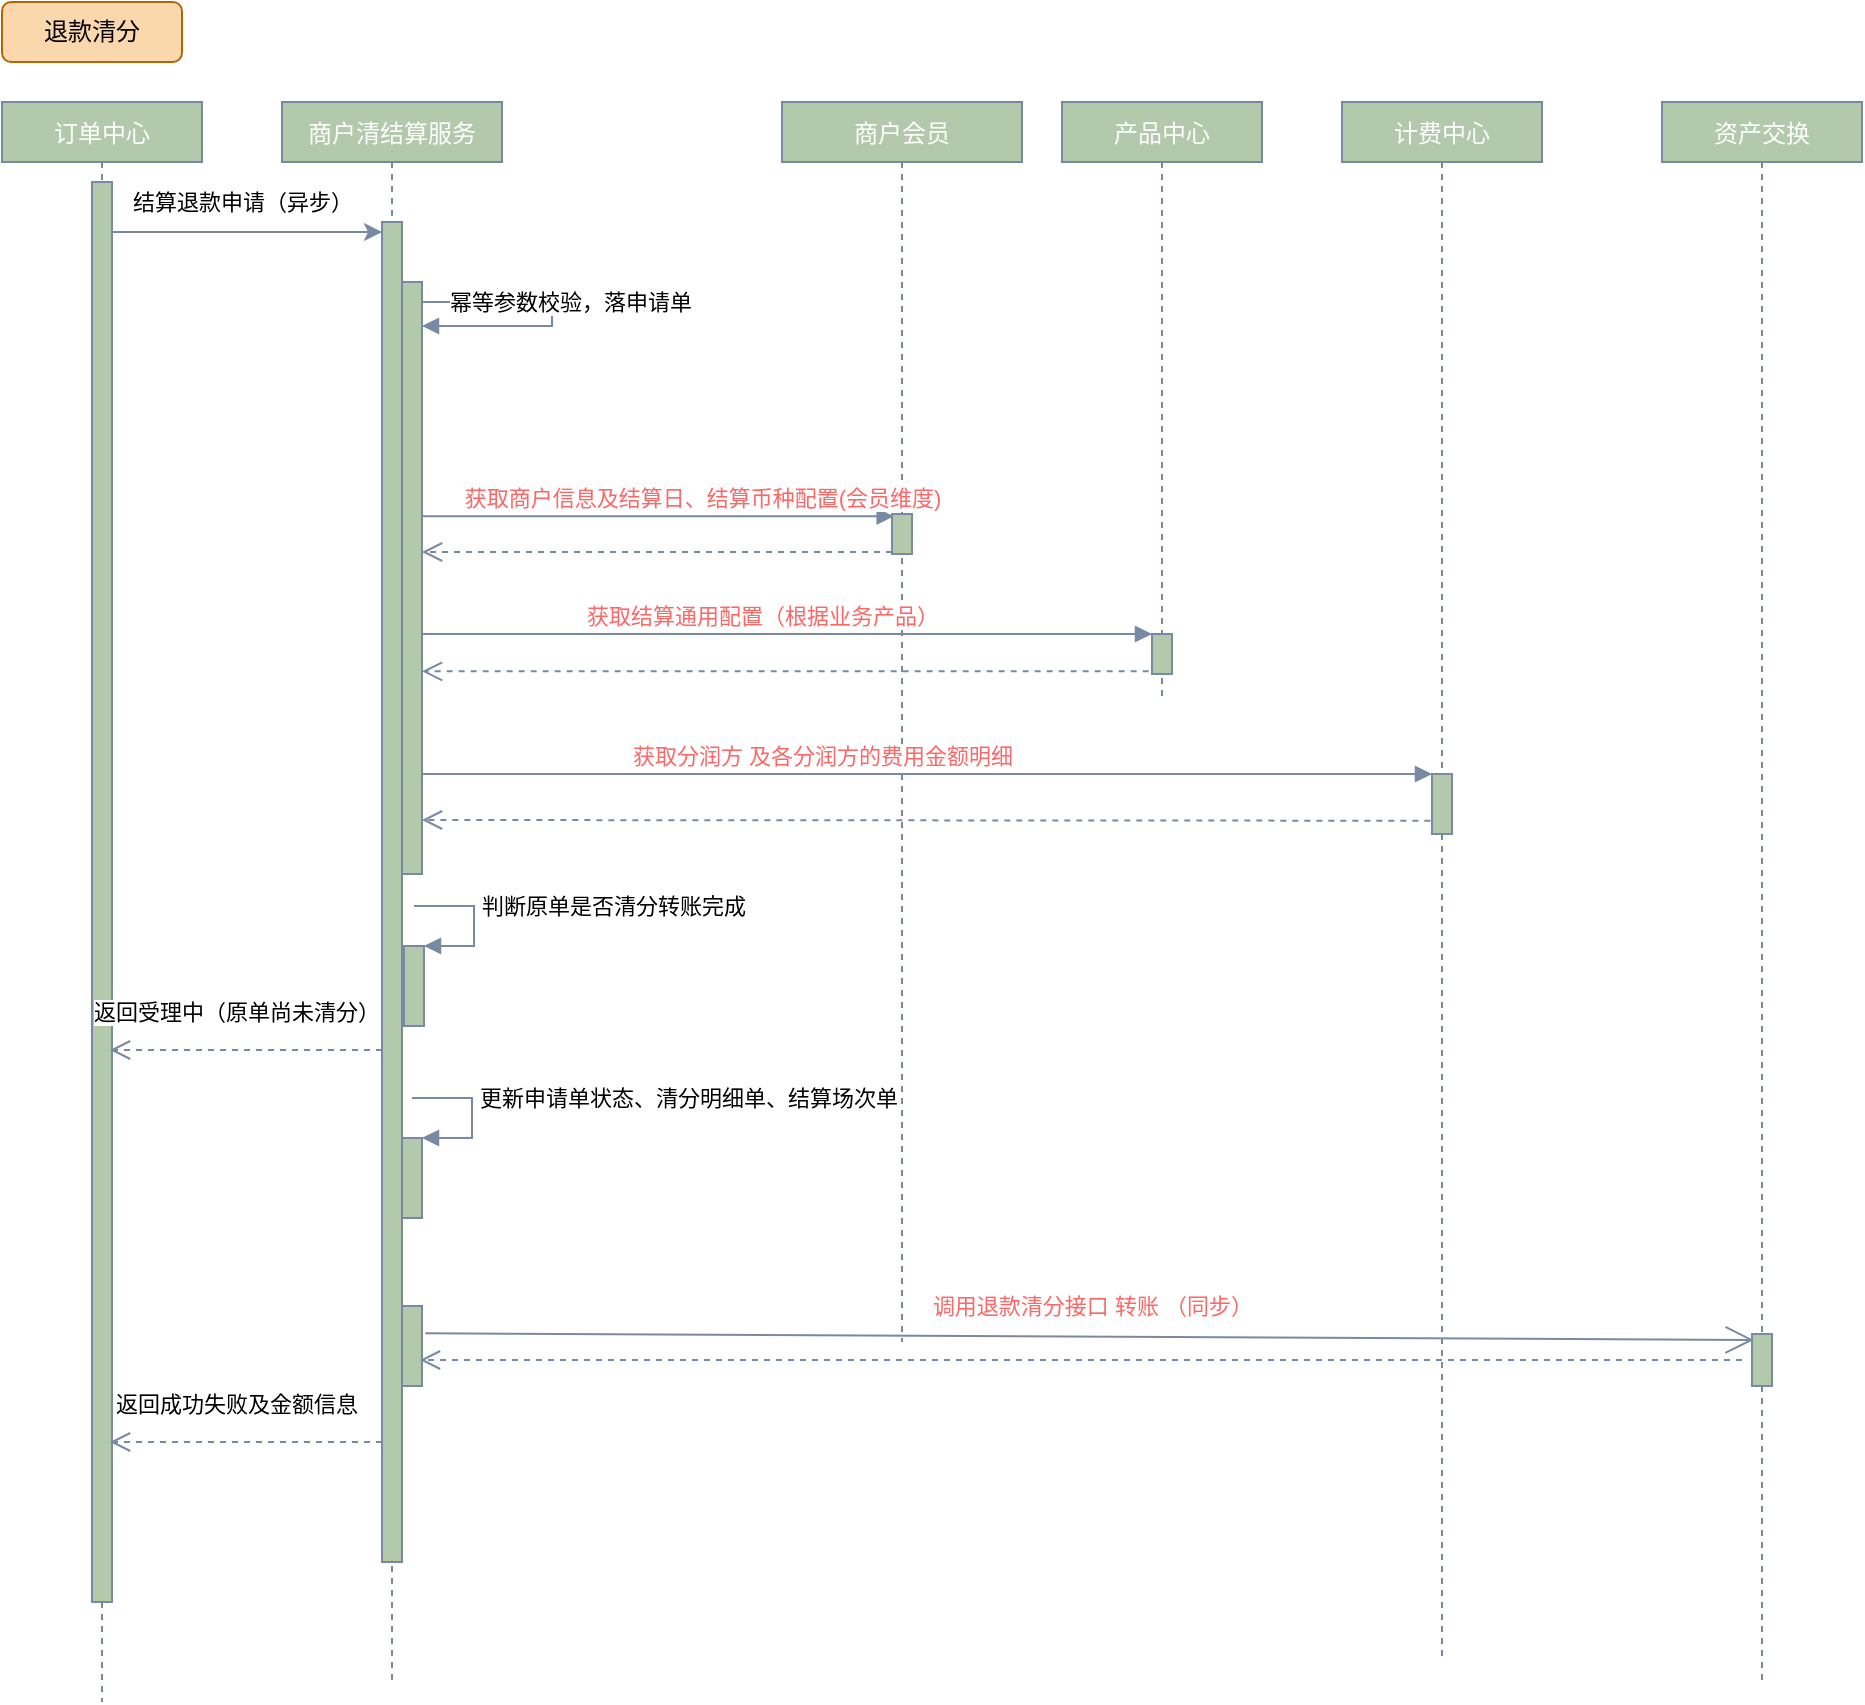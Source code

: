 <mxfile version="15.8.8" type="github">
  <diagram id="kgpKYQtTHZ0yAKxKKP6v" name="Page-1">
    <mxGraphModel dx="1422" dy="775" grid="1" gridSize="10" guides="1" tooltips="1" connect="1" arrows="1" fold="1" page="1" pageScale="1" pageWidth="850" pageHeight="1100" math="0" shadow="0">
      <root>
        <mxCell id="0" />
        <mxCell id="1" parent="0" />
        <mxCell id="iCqgonr7vAxQCt7-M4o1-1" value="订单中心" style="shape=umlLifeline;perimeter=lifelinePerimeter;container=1;collapsible=0;recursiveResize=0;shadow=0;strokeWidth=1;fillColor=#B2C9AB;strokeColor=#788AA3;fontColor=#FFFFFF;rounded=0;size=30;" vertex="1" parent="1">
          <mxGeometry x="20" y="60" width="100" height="800" as="geometry" />
        </mxCell>
        <mxCell id="iCqgonr7vAxQCt7-M4o1-2" value="" style="points=[];perimeter=orthogonalPerimeter;shadow=0;strokeWidth=1;fillColor=#B2C9AB;strokeColor=#788AA3;fontColor=#46495D;rounded=0;" vertex="1" parent="iCqgonr7vAxQCt7-M4o1-1">
          <mxGeometry x="45" y="40" width="10" height="710" as="geometry" />
        </mxCell>
        <mxCell id="iCqgonr7vAxQCt7-M4o1-3" value="商户清结算服务" style="shape=umlLifeline;perimeter=lifelinePerimeter;container=1;collapsible=0;recursiveResize=0;shadow=0;strokeWidth=1;fillColor=#B2C9AB;strokeColor=#788AA3;fontColor=#FFFFFF;rounded=0;size=30;" vertex="1" parent="1">
          <mxGeometry x="160" y="60" width="110" height="790" as="geometry" />
        </mxCell>
        <mxCell id="iCqgonr7vAxQCt7-M4o1-4" value="" style="points=[];perimeter=orthogonalPerimeter;shadow=0;strokeWidth=1;fillColor=#B2C9AB;strokeColor=#788AA3;fontColor=#46495D;rounded=0;" vertex="1" parent="iCqgonr7vAxQCt7-M4o1-3">
          <mxGeometry x="50" y="60" width="10" height="670" as="geometry" />
        </mxCell>
        <mxCell id="iCqgonr7vAxQCt7-M4o1-5" value="" style="html=1;points=[];perimeter=orthogonalPerimeter;fontSize=11;fontColor=#000000;strokeColor=#788AA3;fillColor=#B2C9AB;" vertex="1" parent="iCqgonr7vAxQCt7-M4o1-3">
          <mxGeometry x="60" y="90" width="10" height="296" as="geometry" />
        </mxCell>
        <mxCell id="iCqgonr7vAxQCt7-M4o1-6" value="幂等参数校验，落申请单" style="edgeStyle=orthogonalEdgeStyle;html=1;align=left;spacingLeft=2;endArrow=block;rounded=0;fontSize=11;fontColor=#000000;strokeColor=#788AA3;fillColor=#B2C9AB;curved=0;exitX=1.003;exitY=0.207;exitDx=0;exitDy=0;exitPerimeter=0;" edge="1" parent="iCqgonr7vAxQCt7-M4o1-3">
          <mxGeometry x="-0.824" relative="1" as="geometry">
            <mxPoint x="70.03" y="97.272" as="sourcePoint" />
            <Array as="points">
              <mxPoint x="135" y="100" />
              <mxPoint x="135" y="112" />
            </Array>
            <mxPoint as="offset" />
            <mxPoint x="70" y="112" as="targetPoint" />
          </mxGeometry>
        </mxCell>
        <mxCell id="iCqgonr7vAxQCt7-M4o1-7" value="" style="html=1;points=[];perimeter=orthogonalPerimeter;fontSize=11;fontColor=#000000;strokeColor=#788AA3;fillColor=#B2C9AB;" vertex="1" parent="iCqgonr7vAxQCt7-M4o1-3">
          <mxGeometry x="60" y="518" width="10" height="40" as="geometry" />
        </mxCell>
        <mxCell id="iCqgonr7vAxQCt7-M4o1-8" value="更新申请单状态、清分明细单、结算场次单" style="edgeStyle=orthogonalEdgeStyle;html=1;align=left;spacingLeft=2;endArrow=block;rounded=0;entryX=1;entryY=0;fontSize=11;fontColor=#000000;strokeColor=#788AA3;strokeWidth=1;fillColor=#B2C9AB;curved=0;jumpStyle=none;" edge="1" parent="iCqgonr7vAxQCt7-M4o1-3" target="iCqgonr7vAxQCt7-M4o1-7">
          <mxGeometry x="-0.2" relative="1" as="geometry">
            <mxPoint x="65" y="498" as="sourcePoint" />
            <Array as="points">
              <mxPoint x="95" y="498" />
            </Array>
            <mxPoint as="offset" />
          </mxGeometry>
        </mxCell>
        <mxCell id="iCqgonr7vAxQCt7-M4o1-10" value="" style="html=1;points=[];perimeter=orthogonalPerimeter;fontSize=11;fontColor=#000000;strokeColor=#788AA3;fillColor=#B2C9AB;" vertex="1" parent="iCqgonr7vAxQCt7-M4o1-3">
          <mxGeometry x="60" y="602" width="10" height="40" as="geometry" />
        </mxCell>
        <mxCell id="iCqgonr7vAxQCt7-M4o1-30" value="计费中心" style="shape=umlLifeline;perimeter=lifelinePerimeter;container=1;collapsible=0;recursiveResize=0;shadow=0;strokeWidth=1;fillColor=#B2C9AB;strokeColor=#788AA3;fontColor=#FFFFFF;rounded=0;size=30;" vertex="1" parent="1">
          <mxGeometry x="690" y="60" width="100" height="780" as="geometry" />
        </mxCell>
        <mxCell id="iCqgonr7vAxQCt7-M4o1-31" value="" style="html=1;points=[];perimeter=orthogonalPerimeter;fontSize=11;fontColor=#000000;strokeColor=#788AA3;fillColor=#B2C9AB;" vertex="1" parent="iCqgonr7vAxQCt7-M4o1-30">
          <mxGeometry x="45" y="336" width="10" height="30" as="geometry" />
        </mxCell>
        <mxCell id="iCqgonr7vAxQCt7-M4o1-33" value="资产交换" style="shape=umlLifeline;perimeter=lifelinePerimeter;container=1;collapsible=0;recursiveResize=0;shadow=0;strokeWidth=1;fillColor=#B2C9AB;strokeColor=#788AA3;fontColor=#FFFFFF;rounded=0;size=30;" vertex="1" parent="1">
          <mxGeometry x="850" y="60" width="100" height="790" as="geometry" />
        </mxCell>
        <mxCell id="iCqgonr7vAxQCt7-M4o1-34" value="" style="html=1;points=[];perimeter=orthogonalPerimeter;fontSize=11;fontColor=#000000;strokeColor=#788AA3;fillColor=#B2C9AB;" vertex="1" parent="iCqgonr7vAxQCt7-M4o1-33">
          <mxGeometry x="45" y="616" width="10" height="26" as="geometry" />
        </mxCell>
        <mxCell id="iCqgonr7vAxQCt7-M4o1-40" value="商户会员" style="shape=umlLifeline;perimeter=lifelinePerimeter;container=1;collapsible=0;recursiveResize=0;shadow=0;strokeWidth=1;fillColor=#B2C9AB;strokeColor=#788AA3;fontColor=#FFFFFF;rounded=0;size=30;" vertex="1" parent="1">
          <mxGeometry x="410" y="60" width="120" height="620" as="geometry" />
        </mxCell>
        <mxCell id="iCqgonr7vAxQCt7-M4o1-41" value="" style="html=1;points=[];perimeter=orthogonalPerimeter;fontSize=11;fontColor=#000000;strokeColor=#788AA3;fillColor=#B2C9AB;" vertex="1" parent="iCqgonr7vAxQCt7-M4o1-40">
          <mxGeometry x="55" y="206" width="10" height="20" as="geometry" />
        </mxCell>
        <mxCell id="iCqgonr7vAxQCt7-M4o1-42" value="" style="endArrow=classic;html=1;fontColor=#FFFFFF;strokeColor=#788AA3;fillColor=#B2C9AB;curved=0;" edge="1" parent="1" source="iCqgonr7vAxQCt7-M4o1-2" target="iCqgonr7vAxQCt7-M4o1-4">
          <mxGeometry width="50" height="50" relative="1" as="geometry">
            <mxPoint x="380" y="190" as="sourcePoint" />
            <mxPoint x="430" y="140" as="targetPoint" />
            <Array as="points">
              <mxPoint x="160" y="125" />
            </Array>
          </mxGeometry>
        </mxCell>
        <mxCell id="iCqgonr7vAxQCt7-M4o1-43" value="&lt;font color=&quot;#000000&quot;&gt;&lt;font style=&quot;font-size: 11px ; line-height: 0.8&quot;&gt;结算退款申请（异步）&lt;/font&gt;&lt;br&gt;&lt;/font&gt;" style="text;html=1;resizable=0;autosize=1;align=center;verticalAlign=middle;points=[];fillColor=none;strokeColor=none;rounded=0;fontColor=#FFFFFF;" vertex="1" parent="1">
          <mxGeometry x="70" y="100" width="140" height="20" as="geometry" />
        </mxCell>
        <mxCell id="iCqgonr7vAxQCt7-M4o1-44" value="&lt;font color=&quot;#ff6666&quot;&gt;获取商户信息及结算日、结算币种配置(会员维度)&lt;/font&gt;" style="html=1;verticalAlign=bottom;endArrow=block;fontSize=11;fontColor=#000000;strokeColor=#788AA3;fillColor=#B2C9AB;curved=0;entryX=0.083;entryY=0.058;entryDx=0;entryDy=0;entryPerimeter=0;strokeWidth=1;jumpStyle=none;" edge="1" parent="1" target="iCqgonr7vAxQCt7-M4o1-41">
          <mxGeometry x="0.187" relative="1" as="geometry">
            <mxPoint x="230" y="267.16" as="sourcePoint" />
            <mxPoint x="750" y="266" as="targetPoint" />
            <Array as="points" />
            <mxPoint as="offset" />
          </mxGeometry>
        </mxCell>
        <mxCell id="iCqgonr7vAxQCt7-M4o1-45" value="" style="html=1;verticalAlign=bottom;endArrow=open;dashed=1;endSize=8;exitX=0;exitY=0.95;fontSize=11;fontColor=#000000;strokeColor=#788AA3;fillColor=#B2C9AB;curved=0;" edge="1" parent="1" source="iCqgonr7vAxQCt7-M4o1-41">
          <mxGeometry x="0.276" y="-1" relative="1" as="geometry">
            <mxPoint x="230" y="285" as="targetPoint" />
            <mxPoint as="offset" />
          </mxGeometry>
        </mxCell>
        <mxCell id="iCqgonr7vAxQCt7-M4o1-46" value="产品中心" style="shape=umlLifeline;perimeter=lifelinePerimeter;container=1;collapsible=0;recursiveResize=0;shadow=0;strokeWidth=1;fillColor=#B2C9AB;strokeColor=#788AA3;fontColor=#FFFFFF;rounded=0;size=30;" vertex="1" parent="1">
          <mxGeometry x="550" y="60" width="100" height="300" as="geometry" />
        </mxCell>
        <mxCell id="iCqgonr7vAxQCt7-M4o1-47" value="" style="html=1;points=[];perimeter=orthogonalPerimeter;fontSize=11;fontColor=#000000;strokeColor=#788AA3;fillColor=#B2C9AB;" vertex="1" parent="iCqgonr7vAxQCt7-M4o1-46">
          <mxGeometry x="45" y="266" width="10" height="20" as="geometry" />
        </mxCell>
        <mxCell id="iCqgonr7vAxQCt7-M4o1-48" value="&lt;font color=&quot;#ff6666&quot;&gt;获取结算通用配置（根据&lt;/font&gt;&lt;span style=&quot;color: rgb(255 , 102 , 102)&quot;&gt;业务产品&lt;/span&gt;&lt;font color=&quot;#ff6666&quot;&gt;）&lt;/font&gt;" style="html=1;verticalAlign=bottom;endArrow=block;entryX=0;entryY=0;fontSize=11;fontColor=#000000;strokeColor=#788AA3;fillColor=#B2C9AB;curved=0;jumpStyle=none;" edge="1" parent="1">
          <mxGeometry x="-0.069" relative="1" as="geometry">
            <mxPoint x="230" y="326" as="sourcePoint" />
            <mxPoint as="offset" />
            <mxPoint x="595" y="326" as="targetPoint" />
          </mxGeometry>
        </mxCell>
        <mxCell id="iCqgonr7vAxQCt7-M4o1-49" value="" style="html=1;verticalAlign=bottom;endArrow=open;dashed=1;endSize=8;fontSize=11;fontColor=#000000;strokeColor=#788AA3;fillColor=#B2C9AB;curved=0;exitX=-0.167;exitY=0.933;exitDx=0;exitDy=0;exitPerimeter=0;" edge="1" parent="1" source="iCqgonr7vAxQCt7-M4o1-47">
          <mxGeometry x="0.122" y="32" relative="1" as="geometry">
            <mxPoint x="230" y="344.66" as="targetPoint" />
            <mxPoint as="offset" />
          </mxGeometry>
        </mxCell>
        <mxCell id="iCqgonr7vAxQCt7-M4o1-50" value="&lt;font color=&quot;#ff6666&quot;&gt;获取分润方 及各分润方的费用金额明细&lt;/font&gt;" style="html=1;verticalAlign=bottom;endArrow=block;entryX=0;entryY=0;fontSize=11;fontColor=#000000;strokeColor=#788AA3;strokeWidth=1;fillColor=#B2C9AB;curved=0;jumpStyle=none;" edge="1" parent="1" target="iCqgonr7vAxQCt7-M4o1-31">
          <mxGeometry x="-0.208" relative="1" as="geometry">
            <mxPoint x="230" y="396" as="sourcePoint" />
            <mxPoint as="offset" />
          </mxGeometry>
        </mxCell>
        <mxCell id="iCqgonr7vAxQCt7-M4o1-51" value="" style="html=1;verticalAlign=bottom;endArrow=open;dashed=1;endSize=8;fontSize=11;fontColor=#000000;strokeColor=#788AA3;strokeWidth=1;fillColor=#B2C9AB;curved=0;jumpStyle=none;exitX=-0.083;exitY=0.779;exitDx=0;exitDy=0;exitPerimeter=0;" edge="1" parent="1" source="iCqgonr7vAxQCt7-M4o1-31">
          <mxGeometry relative="1" as="geometry">
            <mxPoint x="230" y="419" as="targetPoint" />
          </mxGeometry>
        </mxCell>
        <mxCell id="iCqgonr7vAxQCt7-M4o1-52" value="&lt;font color=&quot;#ff6666&quot;&gt;调用退款清分接口 转账 （同步）&lt;/font&gt;" style="html=1;verticalAlign=bottom;endArrow=open;dashed=1;endSize=8;fontSize=11;fontColor=#000000;strokeColor=#788AA3;strokeWidth=1;fillColor=#B2C9AB;curved=0;jumpStyle=none;entryX=0.9;entryY=0.675;entryDx=0;entryDy=0;entryPerimeter=0;" edge="1" parent="1" target="iCqgonr7vAxQCt7-M4o1-10">
          <mxGeometry x="-0.016" y="-18" relative="1" as="geometry">
            <mxPoint x="230" y="661" as="targetPoint" />
            <mxPoint x="890" y="689" as="sourcePoint" />
            <mxPoint as="offset" />
          </mxGeometry>
        </mxCell>
        <mxCell id="iCqgonr7vAxQCt7-M4o1-53" value="" style="endArrow=open;endFill=1;endSize=12;html=1;fontSize=11;fontColor=#000000;strokeColor=#788AA3;strokeWidth=1;fillColor=#B2C9AB;curved=0;jumpStyle=none;exitX=1.167;exitY=0.342;exitDx=0;exitDy=0;exitPerimeter=0;entryX=0.083;entryY=0.115;entryDx=0;entryDy=0;entryPerimeter=0;" edge="1" parent="1" source="iCqgonr7vAxQCt7-M4o1-10" target="iCqgonr7vAxQCt7-M4o1-34">
          <mxGeometry width="160" relative="1" as="geometry">
            <mxPoint x="230" y="642" as="sourcePoint" />
            <mxPoint x="890" y="642" as="targetPoint" />
            <Array as="points" />
          </mxGeometry>
        </mxCell>
        <mxCell id="iCqgonr7vAxQCt7-M4o1-56" value="退款清分" style="rounded=1;whiteSpace=wrap;html=1;fillColor=#fad7ac;strokeColor=#b46504;" vertex="1" parent="1">
          <mxGeometry x="20" y="10" width="90" height="30" as="geometry" />
        </mxCell>
        <mxCell id="iCqgonr7vAxQCt7-M4o1-79" value="" style="html=1;points=[];perimeter=orthogonalPerimeter;fontSize=11;fontColor=#000000;strokeColor=#788AA3;fillColor=#B2C9AB;" vertex="1" parent="1">
          <mxGeometry x="221" y="482" width="10" height="40" as="geometry" />
        </mxCell>
        <mxCell id="iCqgonr7vAxQCt7-M4o1-80" value="判断原单是否清分转账完成&amp;nbsp;" style="edgeStyle=orthogonalEdgeStyle;html=1;align=left;spacingLeft=2;endArrow=block;rounded=0;entryX=1;entryY=0;fontSize=11;fontColor=#000000;strokeColor=#788AA3;strokeWidth=1;fillColor=#B2C9AB;curved=0;jumpStyle=none;" edge="1" parent="1" target="iCqgonr7vAxQCt7-M4o1-79">
          <mxGeometry x="-0.2" relative="1" as="geometry">
            <mxPoint x="226" y="462" as="sourcePoint" />
            <Array as="points">
              <mxPoint x="256" y="462" />
            </Array>
            <mxPoint as="offset" />
          </mxGeometry>
        </mxCell>
        <mxCell id="iCqgonr7vAxQCt7-M4o1-9" value="返回受理中（原单尚未清分）" style="html=1;verticalAlign=bottom;endArrow=open;dashed=1;endSize=8;fontSize=11;fontColor=#000000;strokeColor=#788AA3;strokeWidth=1;fillColor=#B2C9AB;curved=0;jumpStyle=none;" edge="1" parent="1">
          <mxGeometry x="0.077" y="-10" relative="1" as="geometry">
            <mxPoint x="210" y="534" as="sourcePoint" />
            <mxPoint x="74" y="534" as="targetPoint" />
            <mxPoint as="offset" />
          </mxGeometry>
        </mxCell>
        <mxCell id="iCqgonr7vAxQCt7-M4o1-81" value="返回成功失败及金额信息" style="html=1;verticalAlign=bottom;endArrow=open;dashed=1;endSize=8;fontSize=11;fontColor=#000000;strokeColor=#788AA3;strokeWidth=1;fillColor=#B2C9AB;curved=0;jumpStyle=none;" edge="1" parent="1">
          <mxGeometry x="0.077" y="-10" relative="1" as="geometry">
            <mxPoint x="210" y="730" as="sourcePoint" />
            <mxPoint x="74" y="730" as="targetPoint" />
            <mxPoint as="offset" />
          </mxGeometry>
        </mxCell>
      </root>
    </mxGraphModel>
  </diagram>
</mxfile>
